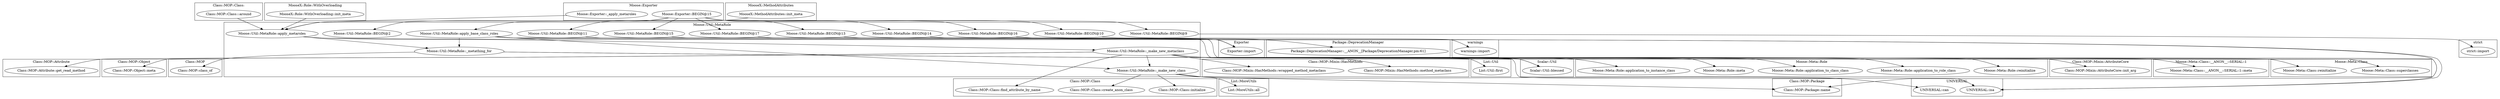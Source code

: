 digraph {
graph [overlap=false]
subgraph cluster_Class_MOP_Mixin_HasMethods {
	label="Class::MOP::Mixin::HasMethods";
	"Class::MOP::Mixin::HasMethods::method_metaclass";
	"Class::MOP::Mixin::HasMethods::wrapped_method_metaclass";
}
subgraph cluster_List_Util {
	label="List::Util";
	"List::Util::first";
}
subgraph cluster_Scalar_Util {
	label="Scalar::Util";
	"Scalar::Util::blessed";
}
subgraph cluster_UNIVERSAL {
	label="UNIVERSAL";
	"UNIVERSAL::isa";
	"UNIVERSAL::can";
}
subgraph cluster_Moose_Meta_Class {
	label="Moose::Meta::Class";
	"Moose::Meta::Class::reinitialize";
	"Moose::Meta::Class::superclasses";
}
subgraph cluster_Class_MOP_Class_ {
	label="Class::MOP::Class:";
	"Class::MOP::Class:::around";
}
subgraph cluster_List_MoreUtils {
	label="List::MoreUtils";
	"List::MoreUtils::all";
}
subgraph cluster_warnings {
	label="warnings";
	"warnings::import";
}
subgraph cluster_Moose_Meta_Role {
	label="Moose::Meta::Role";
	"Moose::Meta::Role::reinitialize";
	"Moose::Meta::Role::application_to_role_class";
	"Moose::Meta::Role::application_to_class_class";
	"Moose::Meta::Role::meta";
	"Moose::Meta::Role::application_to_instance_class";
}
subgraph cluster_Class_MOP_Class {
	label="Class::MOP::Class";
	"Class::MOP::Class::find_attribute_by_name";
	"Class::MOP::Class::create_anon_class";
	"Class::MOP::Class::initialize";
}
subgraph cluster_MooseX_Role_WithOverloading {
	label="MooseX::Role::WithOverloading";
	"MooseX::Role::WithOverloading::init_meta";
}
subgraph cluster_Class_MOP_Mixin_AttributeCore {
	label="Class::MOP::Mixin::AttributeCore";
	"Class::MOP::Mixin::AttributeCore::init_arg";
}
subgraph cluster_Exporter {
	label="Exporter";
	"Exporter::import";
}
subgraph cluster_Moose_Util_MetaRole {
	label="Moose::Util::MetaRole";
	"Moose::Util::MetaRole::BEGIN@15";
	"Moose::Util::MetaRole::_make_new_metaclass";
	"Moose::Util::MetaRole::BEGIN@16";
	"Moose::Util::MetaRole::BEGIN@11";
	"Moose::Util::MetaRole::BEGIN@10";
	"Moose::Util::MetaRole::apply_base_class_roles";
	"Moose::Util::MetaRole::BEGIN@14";
	"Moose::Util::MetaRole::_metathing_for";
	"Moose::Util::MetaRole::_make_new_class";
	"Moose::Util::MetaRole::apply_metaroles";
	"Moose::Util::MetaRole::BEGIN@13";
	"Moose::Util::MetaRole::BEGIN@17";
	"Moose::Util::MetaRole::BEGIN@9";
	"Moose::Util::MetaRole::BEGIN@2";
}
subgraph cluster_Moose_Meta_Class___ANON___SERIAL_1 {
	label="Moose::Meta::Class::__ANON__::SERIAL::1";
	"Moose::Meta::Class::__ANON__::SERIAL::1::meta";
}
subgraph cluster_Class_MOP_Attribute {
	label="Class::MOP::Attribute";
	"Class::MOP::Attribute::get_read_method";
}
subgraph cluster_Package_DeprecationManager {
	label="Package::DeprecationManager";
	"Package::DeprecationManager::__ANON__[Package/DeprecationManager.pm:61]";
}
subgraph cluster_Moose_Exporter {
	label="Moose::Exporter";
	"Moose::Exporter::BEGIN@15";
	"Moose::Exporter::_apply_metaroles";
}
subgraph cluster_Class_MOP_Object {
	label="Class::MOP::Object";
	"Class::MOP::Object::meta";
}
subgraph cluster_strict {
	label="strict";
	"strict::import";
}
subgraph cluster_Class_MOP {
	label="Class::MOP";
	"Class::MOP::class_of";
}
subgraph cluster_MooseX_MethodAttributes {
	label="MooseX::MethodAttributes";
	"MooseX::MethodAttributes::init_meta";
}
subgraph cluster_Class_MOP_Package {
	label="Class::MOP::Package";
	"Class::MOP::Package::name";
}
"Moose::Util::MetaRole::_make_new_metaclass" -> "Class::MOP::Class::find_attribute_by_name";
"Moose::Util::MetaRole::_make_new_metaclass" -> "Class::MOP::Mixin::HasMethods::method_metaclass";
"Moose::Util::MetaRole::_make_new_metaclass" -> "Class::MOP::Mixin::HasMethods::wrapped_method_metaclass";
"Moose::Util::MetaRole::_metathing_for" -> "Scalar::Util::blessed";
"Moose::Util::MetaRole::_make_new_metaclass" -> "Scalar::Util::blessed";
"Moose::Exporter::BEGIN@15" -> "Moose::Util::MetaRole::BEGIN@17";
"Moose::Util::MetaRole::_make_new_metaclass" -> "Moose::Meta::Role::application_to_class_class";
"Moose::Util::MetaRole::apply_metaroles" -> "Moose::Util::MetaRole::_metathing_for";
"Moose::Util::MetaRole::apply_base_class_roles" -> "Moose::Util::MetaRole::_metathing_for";
"Moose::Util::MetaRole::apply_metaroles" -> "Moose::Util::MetaRole::_make_new_metaclass";
"Moose::Exporter::BEGIN@15" -> "Moose::Util::MetaRole::BEGIN@14";
"Moose::Util::MetaRole::_make_new_metaclass" -> "Moose::Util::MetaRole::_make_new_class";
"Moose::Util::MetaRole::apply_base_class_roles" -> "Moose::Util::MetaRole::_make_new_class";
"Moose::Exporter::BEGIN@15" -> "Moose::Util::MetaRole::BEGIN@10";
"Moose::Exporter::BEGIN@15" -> "Moose::Util::MetaRole::BEGIN@9";
"Moose::Util::MetaRole::BEGIN@9" -> "strict::import";
"Moose::Util::MetaRole::_make_new_metaclass" -> "Class::MOP::Attribute::get_read_method";
"Moose::Util::MetaRole::_make_new_metaclass" -> "Moose::Meta::Class::reinitialize";
"Moose::Exporter::BEGIN@15" -> "Moose::Util::MetaRole::BEGIN@2";
"Moose::Exporter::BEGIN@15" -> "Moose::Util::MetaRole::BEGIN@15";
"Moose::Util::MetaRole::_make_new_metaclass" -> "List::Util::first";
"Moose::Util::MetaRole::BEGIN@17" -> "Exporter::import";
"Moose::Util::MetaRole::BEGIN@11" -> "Exporter::import";
"Moose::Util::MetaRole::BEGIN@14" -> "Exporter::import";
"Moose::Util::MetaRole::BEGIN@13" -> "Exporter::import";
"Moose::Util::MetaRole::BEGIN@15" -> "Exporter::import";
"Moose::Util::MetaRole::_make_new_metaclass" -> "Moose::Meta::Role::application_to_role_class";
"Moose::Util::MetaRole::_make_new_metaclass" -> "Moose::Meta::Class::__ANON__::SERIAL::1::meta";
"Moose::Util::MetaRole::_make_new_class" -> "UNIVERSAL::can";
"Moose::Util::MetaRole::BEGIN@10" -> "warnings::import";
"Moose::Util::MetaRole::apply_base_class_roles" -> "Moose::Meta::Class::superclasses";
"Moose::Util::MetaRole::BEGIN@16" -> "Package::DeprecationManager::__ANON__[Package/DeprecationManager.pm:61]";
"Moose::Util::MetaRole::_make_new_metaclass" -> "Moose::Meta::Role::application_to_instance_class";
"Moose::Util::MetaRole::_make_new_class" -> "Class::MOP::Class::initialize";
"Moose::Util::MetaRole::_make_new_metaclass" -> "Class::MOP::Mixin::AttributeCore::init_arg";
"Moose::Util::MetaRole::_metathing_for" -> "UNIVERSAL::isa";
"Moose::Util::MetaRole::apply_base_class_roles" -> "UNIVERSAL::isa";
"Moose::Util::MetaRole::apply_metaroles" -> "UNIVERSAL::isa";
"Moose::Util::MetaRole::_make_new_class" -> "List::MoreUtils::all";
"Moose::Exporter::BEGIN@15" -> "Moose::Util::MetaRole::BEGIN@11";
"Moose::Util::MetaRole::_make_new_metaclass" -> "Class::MOP::Object::meta";
"Moose::Util::MetaRole::_metathing_for" -> "Class::MOP::class_of";
"Moose::Util::MetaRole::_make_new_class" -> "Class::MOP::Class::create_anon_class";
"Moose::Exporter::BEGIN@15" -> "Moose::Util::MetaRole::BEGIN@13";
"Moose::Util::MetaRole::apply_base_class_roles" -> "Class::MOP::Package::name";
"Moose::Util::MetaRole::_make_new_class" -> "Class::MOP::Package::name";
"Moose::Exporter::BEGIN@15" -> "Moose::Util::MetaRole::BEGIN@16";
"MooseX::MethodAttributes::init_meta" -> "Moose::Util::MetaRole::apply_base_class_roles";
"Moose::Util::MetaRole::_make_new_metaclass" -> "Moose::Meta::Role::meta";
"Moose::Util::MetaRole::_make_new_metaclass" -> "Moose::Meta::Role::reinitialize";
"MooseX::Role::WithOverloading::init_meta" -> "Moose::Util::MetaRole::apply_metaroles";
"Moose::Exporter::_apply_metaroles" -> "Moose::Util::MetaRole::apply_metaroles";
"Class::MOP::Class:::around" -> "Moose::Util::MetaRole::apply_metaroles";
"MooseX::MethodAttributes::init_meta" -> "Moose::Util::MetaRole::apply_metaroles";
}
